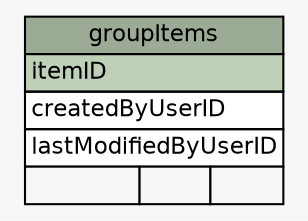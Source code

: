 // dot 2.34.0 on Linux 3.11.6-1-ARCH
// SchemaSpy rev 590
digraph "groupItems" {
  graph [
    rankdir="RL"
    bgcolor="#f7f7f7"
    nodesep="0.18"
    ranksep="0.46"
    fontname="Helvetica"
    fontsize="11"
  ];
  node [
    fontname="Helvetica"
    fontsize="11"
    shape="plaintext"
  ];
  edge [
    arrowsize="0.8"
  ];
  "groupItems" [
    label=<
    <TABLE BORDER="0" CELLBORDER="1" CELLSPACING="0" BGCOLOR="#ffffff">
      <TR><TD COLSPAN="3" BGCOLOR="#9bab96" ALIGN="CENTER">groupItems</TD></TR>
      <TR><TD PORT="itemID" COLSPAN="3" BGCOLOR="#bed1b8" ALIGN="LEFT">itemID</TD></TR>
      <TR><TD PORT="createdByUserID" COLSPAN="3" ALIGN="LEFT">createdByUserID</TD></TR>
      <TR><TD PORT="lastModifiedByUserID" COLSPAN="3" ALIGN="LEFT">lastModifiedByUserID</TD></TR>
      <TR><TD ALIGN="LEFT" BGCOLOR="#f7f7f7">  </TD><TD ALIGN="RIGHT" BGCOLOR="#f7f7f7">  </TD><TD ALIGN="RIGHT" BGCOLOR="#f7f7f7">  </TD></TR>
    </TABLE>>
    URL="tables/groupItems.html"
    tooltip="groupItems"
  ];
}
